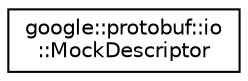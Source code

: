 digraph "类继承关系图"
{
 // LATEX_PDF_SIZE
  edge [fontname="Helvetica",fontsize="10",labelfontname="Helvetica",labelfontsize="10"];
  node [fontname="Helvetica",fontsize="10",shape=record];
  rankdir="LR";
  Node0 [label="google::protobuf::io\l::MockDescriptor",height=0.2,width=0.4,color="black", fillcolor="white", style="filled",URL="$classgoogle_1_1protobuf_1_1io_1_1MockDescriptor.html",tooltip=" "];
}
